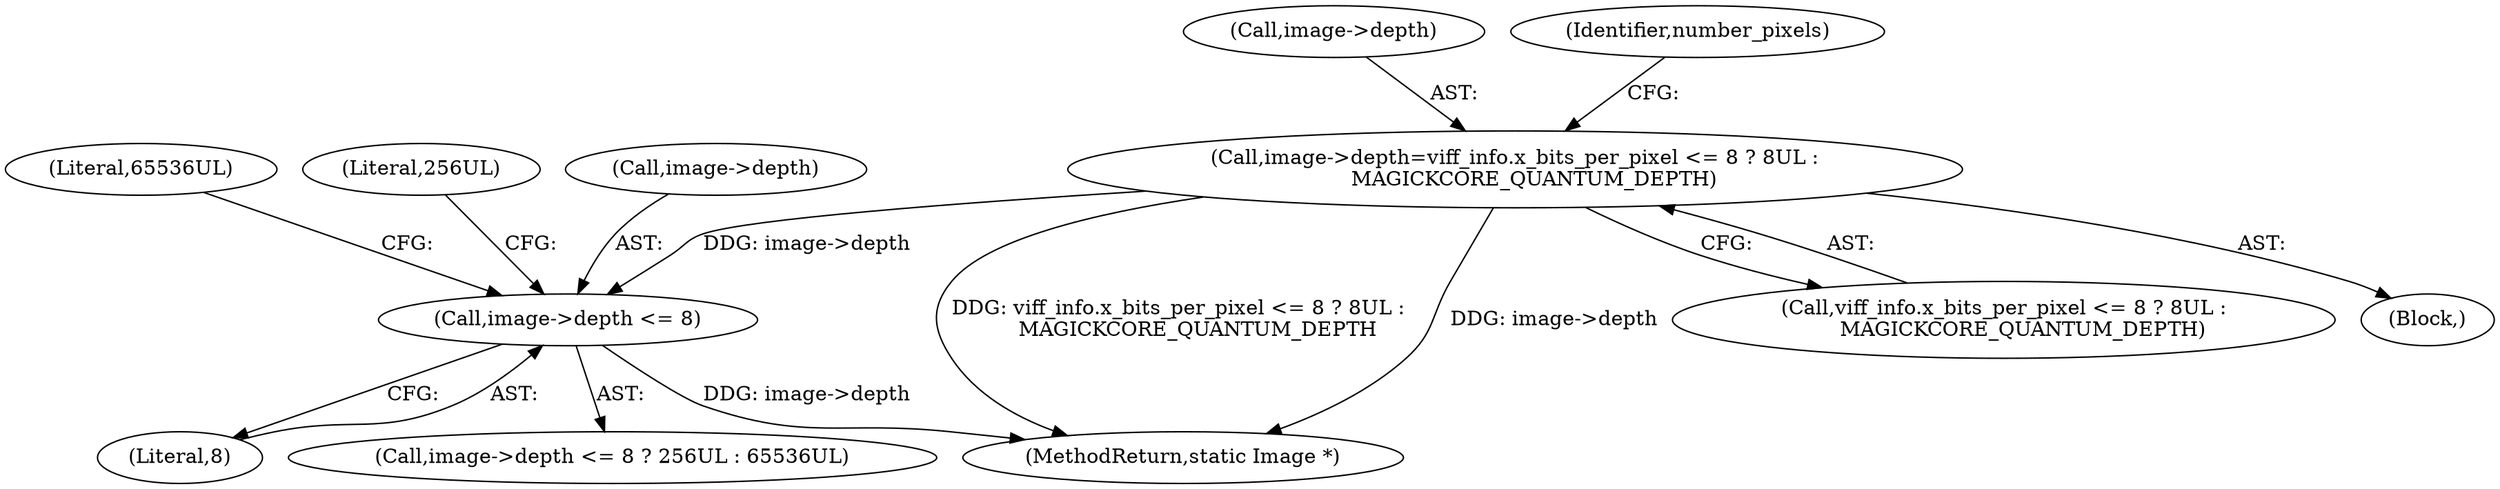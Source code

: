 digraph "0_ImageMagick_134463b926fa965571aa4febd61b810be5e7da05_0@pointer" {
"1000515" [label="(Call,image->depth=viff_info.x_bits_per_pixel <= 8 ? 8UL :\n      MAGICKCORE_QUANTUM_DEPTH)"];
"1000751" [label="(Call,image->depth <= 8)"];
"1000757" [label="(Literal,65536UL)"];
"1000516" [label="(Call,image->depth)"];
"1000755" [label="(Literal,8)"];
"1000756" [label="(Literal,256UL)"];
"1002340" [label="(MethodReturn,static Image *)"];
"1000750" [label="(Call,image->depth <= 8 ? 256UL : 65536UL)"];
"1000752" [label="(Call,image->depth)"];
"1000515" [label="(Call,image->depth=viff_info.x_bits_per_pixel <= 8 ? 8UL :\n      MAGICKCORE_QUANTUM_DEPTH)"];
"1000751" [label="(Call,image->depth <= 8)"];
"1000528" [label="(Identifier,number_pixels)"];
"1000519" [label="(Call,viff_info.x_bits_per_pixel <= 8 ? 8UL :\n      MAGICKCORE_QUANTUM_DEPTH)"];
"1000215" [label="(Block,)"];
"1000515" -> "1000215"  [label="AST: "];
"1000515" -> "1000519"  [label="CFG: "];
"1000516" -> "1000515"  [label="AST: "];
"1000519" -> "1000515"  [label="AST: "];
"1000528" -> "1000515"  [label="CFG: "];
"1000515" -> "1002340"  [label="DDG: viff_info.x_bits_per_pixel <= 8 ? 8UL :\n      MAGICKCORE_QUANTUM_DEPTH"];
"1000515" -> "1002340"  [label="DDG: image->depth"];
"1000515" -> "1000751"  [label="DDG: image->depth"];
"1000751" -> "1000750"  [label="AST: "];
"1000751" -> "1000755"  [label="CFG: "];
"1000752" -> "1000751"  [label="AST: "];
"1000755" -> "1000751"  [label="AST: "];
"1000756" -> "1000751"  [label="CFG: "];
"1000757" -> "1000751"  [label="CFG: "];
"1000751" -> "1002340"  [label="DDG: image->depth"];
}
